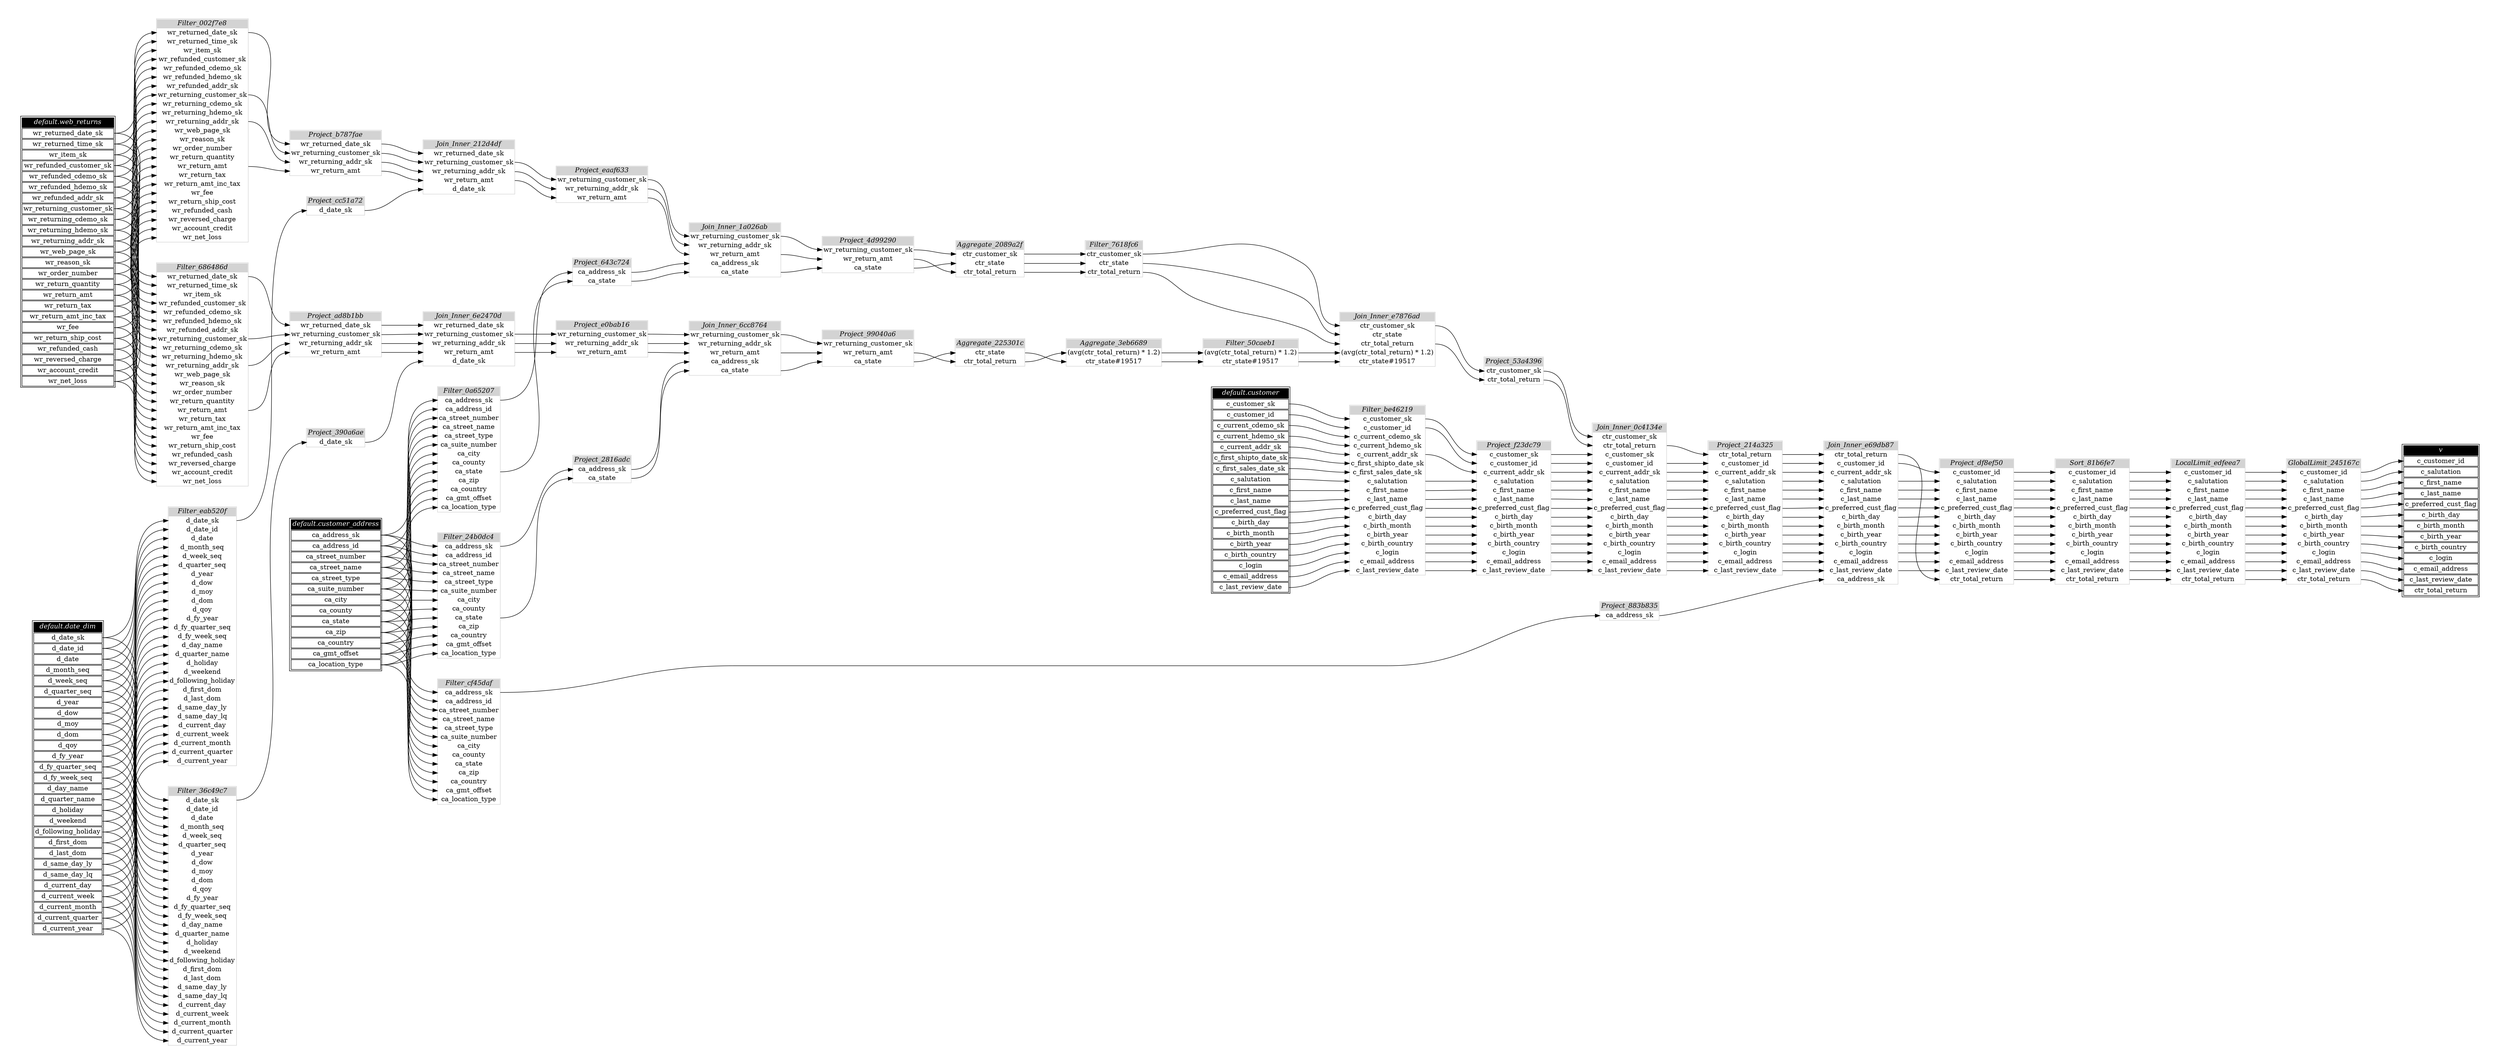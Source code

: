// Automatically generated by TPCDSFlowTestSuite


digraph {
  graph [pad="0.5" nodesep="0.5" ranksep="1" fontname="Helvetica" rankdir=LR];
  node [shape=plaintext]

  
"Aggregate_2089a2f" [label=<
<table color="lightgray" border="1" cellborder="0" cellspacing="0">
  <tr><td bgcolor="lightgray" port="nodeName"><i>Aggregate_2089a2f</i></td></tr>
  <tr><td port="0">ctr_customer_sk</td></tr>
<tr><td port="1">ctr_state</td></tr>
<tr><td port="2">ctr_total_return</td></tr>
</table>>];
     

"Aggregate_225301c" [label=<
<table color="lightgray" border="1" cellborder="0" cellspacing="0">
  <tr><td bgcolor="lightgray" port="nodeName"><i>Aggregate_225301c</i></td></tr>
  <tr><td port="0">ctr_state</td></tr>
<tr><td port="1">ctr_total_return</td></tr>
</table>>];
     

"Aggregate_3eb6689" [label=<
<table color="lightgray" border="1" cellborder="0" cellspacing="0">
  <tr><td bgcolor="lightgray" port="nodeName"><i>Aggregate_3eb6689</i></td></tr>
  <tr><td port="0">(avg(ctr_total_return) * 1.2)</td></tr>
<tr><td port="1">ctr_state#19517</td></tr>
</table>>];
     

"Filter_002f7e8" [label=<
<table color="lightgray" border="1" cellborder="0" cellspacing="0">
  <tr><td bgcolor="lightgray" port="nodeName"><i>Filter_002f7e8</i></td></tr>
  <tr><td port="0">wr_returned_date_sk</td></tr>
<tr><td port="1">wr_returned_time_sk</td></tr>
<tr><td port="2">wr_item_sk</td></tr>
<tr><td port="3">wr_refunded_customer_sk</td></tr>
<tr><td port="4">wr_refunded_cdemo_sk</td></tr>
<tr><td port="5">wr_refunded_hdemo_sk</td></tr>
<tr><td port="6">wr_refunded_addr_sk</td></tr>
<tr><td port="7">wr_returning_customer_sk</td></tr>
<tr><td port="8">wr_returning_cdemo_sk</td></tr>
<tr><td port="9">wr_returning_hdemo_sk</td></tr>
<tr><td port="10">wr_returning_addr_sk</td></tr>
<tr><td port="11">wr_web_page_sk</td></tr>
<tr><td port="12">wr_reason_sk</td></tr>
<tr><td port="13">wr_order_number</td></tr>
<tr><td port="14">wr_return_quantity</td></tr>
<tr><td port="15">wr_return_amt</td></tr>
<tr><td port="16">wr_return_tax</td></tr>
<tr><td port="17">wr_return_amt_inc_tax</td></tr>
<tr><td port="18">wr_fee</td></tr>
<tr><td port="19">wr_return_ship_cost</td></tr>
<tr><td port="20">wr_refunded_cash</td></tr>
<tr><td port="21">wr_reversed_charge</td></tr>
<tr><td port="22">wr_account_credit</td></tr>
<tr><td port="23">wr_net_loss</td></tr>
</table>>];
     

"Filter_0a65207" [label=<
<table color="lightgray" border="1" cellborder="0" cellspacing="0">
  <tr><td bgcolor="lightgray" port="nodeName"><i>Filter_0a65207</i></td></tr>
  <tr><td port="0">ca_address_sk</td></tr>
<tr><td port="1">ca_address_id</td></tr>
<tr><td port="2">ca_street_number</td></tr>
<tr><td port="3">ca_street_name</td></tr>
<tr><td port="4">ca_street_type</td></tr>
<tr><td port="5">ca_suite_number</td></tr>
<tr><td port="6">ca_city</td></tr>
<tr><td port="7">ca_county</td></tr>
<tr><td port="8">ca_state</td></tr>
<tr><td port="9">ca_zip</td></tr>
<tr><td port="10">ca_country</td></tr>
<tr><td port="11">ca_gmt_offset</td></tr>
<tr><td port="12">ca_location_type</td></tr>
</table>>];
     

"Filter_24b0dc4" [label=<
<table color="lightgray" border="1" cellborder="0" cellspacing="0">
  <tr><td bgcolor="lightgray" port="nodeName"><i>Filter_24b0dc4</i></td></tr>
  <tr><td port="0">ca_address_sk</td></tr>
<tr><td port="1">ca_address_id</td></tr>
<tr><td port="2">ca_street_number</td></tr>
<tr><td port="3">ca_street_name</td></tr>
<tr><td port="4">ca_street_type</td></tr>
<tr><td port="5">ca_suite_number</td></tr>
<tr><td port="6">ca_city</td></tr>
<tr><td port="7">ca_county</td></tr>
<tr><td port="8">ca_state</td></tr>
<tr><td port="9">ca_zip</td></tr>
<tr><td port="10">ca_country</td></tr>
<tr><td port="11">ca_gmt_offset</td></tr>
<tr><td port="12">ca_location_type</td></tr>
</table>>];
     

"Filter_36c49c7" [label=<
<table color="lightgray" border="1" cellborder="0" cellspacing="0">
  <tr><td bgcolor="lightgray" port="nodeName"><i>Filter_36c49c7</i></td></tr>
  <tr><td port="0">d_date_sk</td></tr>
<tr><td port="1">d_date_id</td></tr>
<tr><td port="2">d_date</td></tr>
<tr><td port="3">d_month_seq</td></tr>
<tr><td port="4">d_week_seq</td></tr>
<tr><td port="5">d_quarter_seq</td></tr>
<tr><td port="6">d_year</td></tr>
<tr><td port="7">d_dow</td></tr>
<tr><td port="8">d_moy</td></tr>
<tr><td port="9">d_dom</td></tr>
<tr><td port="10">d_qoy</td></tr>
<tr><td port="11">d_fy_year</td></tr>
<tr><td port="12">d_fy_quarter_seq</td></tr>
<tr><td port="13">d_fy_week_seq</td></tr>
<tr><td port="14">d_day_name</td></tr>
<tr><td port="15">d_quarter_name</td></tr>
<tr><td port="16">d_holiday</td></tr>
<tr><td port="17">d_weekend</td></tr>
<tr><td port="18">d_following_holiday</td></tr>
<tr><td port="19">d_first_dom</td></tr>
<tr><td port="20">d_last_dom</td></tr>
<tr><td port="21">d_same_day_ly</td></tr>
<tr><td port="22">d_same_day_lq</td></tr>
<tr><td port="23">d_current_day</td></tr>
<tr><td port="24">d_current_week</td></tr>
<tr><td port="25">d_current_month</td></tr>
<tr><td port="26">d_current_quarter</td></tr>
<tr><td port="27">d_current_year</td></tr>
</table>>];
     

"Filter_50caeb1" [label=<
<table color="lightgray" border="1" cellborder="0" cellspacing="0">
  <tr><td bgcolor="lightgray" port="nodeName"><i>Filter_50caeb1</i></td></tr>
  <tr><td port="0">(avg(ctr_total_return) * 1.2)</td></tr>
<tr><td port="1">ctr_state#19517</td></tr>
</table>>];
     

"Filter_686486d" [label=<
<table color="lightgray" border="1" cellborder="0" cellspacing="0">
  <tr><td bgcolor="lightgray" port="nodeName"><i>Filter_686486d</i></td></tr>
  <tr><td port="0">wr_returned_date_sk</td></tr>
<tr><td port="1">wr_returned_time_sk</td></tr>
<tr><td port="2">wr_item_sk</td></tr>
<tr><td port="3">wr_refunded_customer_sk</td></tr>
<tr><td port="4">wr_refunded_cdemo_sk</td></tr>
<tr><td port="5">wr_refunded_hdemo_sk</td></tr>
<tr><td port="6">wr_refunded_addr_sk</td></tr>
<tr><td port="7">wr_returning_customer_sk</td></tr>
<tr><td port="8">wr_returning_cdemo_sk</td></tr>
<tr><td port="9">wr_returning_hdemo_sk</td></tr>
<tr><td port="10">wr_returning_addr_sk</td></tr>
<tr><td port="11">wr_web_page_sk</td></tr>
<tr><td port="12">wr_reason_sk</td></tr>
<tr><td port="13">wr_order_number</td></tr>
<tr><td port="14">wr_return_quantity</td></tr>
<tr><td port="15">wr_return_amt</td></tr>
<tr><td port="16">wr_return_tax</td></tr>
<tr><td port="17">wr_return_amt_inc_tax</td></tr>
<tr><td port="18">wr_fee</td></tr>
<tr><td port="19">wr_return_ship_cost</td></tr>
<tr><td port="20">wr_refunded_cash</td></tr>
<tr><td port="21">wr_reversed_charge</td></tr>
<tr><td port="22">wr_account_credit</td></tr>
<tr><td port="23">wr_net_loss</td></tr>
</table>>];
     

"Filter_7618fc6" [label=<
<table color="lightgray" border="1" cellborder="0" cellspacing="0">
  <tr><td bgcolor="lightgray" port="nodeName"><i>Filter_7618fc6</i></td></tr>
  <tr><td port="0">ctr_customer_sk</td></tr>
<tr><td port="1">ctr_state</td></tr>
<tr><td port="2">ctr_total_return</td></tr>
</table>>];
     

"Filter_be46219" [label=<
<table color="lightgray" border="1" cellborder="0" cellspacing="0">
  <tr><td bgcolor="lightgray" port="nodeName"><i>Filter_be46219</i></td></tr>
  <tr><td port="0">c_customer_sk</td></tr>
<tr><td port="1">c_customer_id</td></tr>
<tr><td port="2">c_current_cdemo_sk</td></tr>
<tr><td port="3">c_current_hdemo_sk</td></tr>
<tr><td port="4">c_current_addr_sk</td></tr>
<tr><td port="5">c_first_shipto_date_sk</td></tr>
<tr><td port="6">c_first_sales_date_sk</td></tr>
<tr><td port="7">c_salutation</td></tr>
<tr><td port="8">c_first_name</td></tr>
<tr><td port="9">c_last_name</td></tr>
<tr><td port="10">c_preferred_cust_flag</td></tr>
<tr><td port="11">c_birth_day</td></tr>
<tr><td port="12">c_birth_month</td></tr>
<tr><td port="13">c_birth_year</td></tr>
<tr><td port="14">c_birth_country</td></tr>
<tr><td port="15">c_login</td></tr>
<tr><td port="16">c_email_address</td></tr>
<tr><td port="17">c_last_review_date</td></tr>
</table>>];
     

"Filter_cf45daf" [label=<
<table color="lightgray" border="1" cellborder="0" cellspacing="0">
  <tr><td bgcolor="lightgray" port="nodeName"><i>Filter_cf45daf</i></td></tr>
  <tr><td port="0">ca_address_sk</td></tr>
<tr><td port="1">ca_address_id</td></tr>
<tr><td port="2">ca_street_number</td></tr>
<tr><td port="3">ca_street_name</td></tr>
<tr><td port="4">ca_street_type</td></tr>
<tr><td port="5">ca_suite_number</td></tr>
<tr><td port="6">ca_city</td></tr>
<tr><td port="7">ca_county</td></tr>
<tr><td port="8">ca_state</td></tr>
<tr><td port="9">ca_zip</td></tr>
<tr><td port="10">ca_country</td></tr>
<tr><td port="11">ca_gmt_offset</td></tr>
<tr><td port="12">ca_location_type</td></tr>
</table>>];
     

"Filter_eab520f" [label=<
<table color="lightgray" border="1" cellborder="0" cellspacing="0">
  <tr><td bgcolor="lightgray" port="nodeName"><i>Filter_eab520f</i></td></tr>
  <tr><td port="0">d_date_sk</td></tr>
<tr><td port="1">d_date_id</td></tr>
<tr><td port="2">d_date</td></tr>
<tr><td port="3">d_month_seq</td></tr>
<tr><td port="4">d_week_seq</td></tr>
<tr><td port="5">d_quarter_seq</td></tr>
<tr><td port="6">d_year</td></tr>
<tr><td port="7">d_dow</td></tr>
<tr><td port="8">d_moy</td></tr>
<tr><td port="9">d_dom</td></tr>
<tr><td port="10">d_qoy</td></tr>
<tr><td port="11">d_fy_year</td></tr>
<tr><td port="12">d_fy_quarter_seq</td></tr>
<tr><td port="13">d_fy_week_seq</td></tr>
<tr><td port="14">d_day_name</td></tr>
<tr><td port="15">d_quarter_name</td></tr>
<tr><td port="16">d_holiday</td></tr>
<tr><td port="17">d_weekend</td></tr>
<tr><td port="18">d_following_holiday</td></tr>
<tr><td port="19">d_first_dom</td></tr>
<tr><td port="20">d_last_dom</td></tr>
<tr><td port="21">d_same_day_ly</td></tr>
<tr><td port="22">d_same_day_lq</td></tr>
<tr><td port="23">d_current_day</td></tr>
<tr><td port="24">d_current_week</td></tr>
<tr><td port="25">d_current_month</td></tr>
<tr><td port="26">d_current_quarter</td></tr>
<tr><td port="27">d_current_year</td></tr>
</table>>];
     

"GlobalLimit_245167c" [label=<
<table color="lightgray" border="1" cellborder="0" cellspacing="0">
  <tr><td bgcolor="lightgray" port="nodeName"><i>GlobalLimit_245167c</i></td></tr>
  <tr><td port="0">c_customer_id</td></tr>
<tr><td port="1">c_salutation</td></tr>
<tr><td port="2">c_first_name</td></tr>
<tr><td port="3">c_last_name</td></tr>
<tr><td port="4">c_preferred_cust_flag</td></tr>
<tr><td port="5">c_birth_day</td></tr>
<tr><td port="6">c_birth_month</td></tr>
<tr><td port="7">c_birth_year</td></tr>
<tr><td port="8">c_birth_country</td></tr>
<tr><td port="9">c_login</td></tr>
<tr><td port="10">c_email_address</td></tr>
<tr><td port="11">c_last_review_date</td></tr>
<tr><td port="12">ctr_total_return</td></tr>
</table>>];
     

"Join_Inner_0c4134e" [label=<
<table color="lightgray" border="1" cellborder="0" cellspacing="0">
  <tr><td bgcolor="lightgray" port="nodeName"><i>Join_Inner_0c4134e</i></td></tr>
  <tr><td port="0">ctr_customer_sk</td></tr>
<tr><td port="1">ctr_total_return</td></tr>
<tr><td port="2">c_customer_sk</td></tr>
<tr><td port="3">c_customer_id</td></tr>
<tr><td port="4">c_current_addr_sk</td></tr>
<tr><td port="5">c_salutation</td></tr>
<tr><td port="6">c_first_name</td></tr>
<tr><td port="7">c_last_name</td></tr>
<tr><td port="8">c_preferred_cust_flag</td></tr>
<tr><td port="9">c_birth_day</td></tr>
<tr><td port="10">c_birth_month</td></tr>
<tr><td port="11">c_birth_year</td></tr>
<tr><td port="12">c_birth_country</td></tr>
<tr><td port="13">c_login</td></tr>
<tr><td port="14">c_email_address</td></tr>
<tr><td port="15">c_last_review_date</td></tr>
</table>>];
     

"Join_Inner_1a026ab" [label=<
<table color="lightgray" border="1" cellborder="0" cellspacing="0">
  <tr><td bgcolor="lightgray" port="nodeName"><i>Join_Inner_1a026ab</i></td></tr>
  <tr><td port="0">wr_returning_customer_sk</td></tr>
<tr><td port="1">wr_returning_addr_sk</td></tr>
<tr><td port="2">wr_return_amt</td></tr>
<tr><td port="3">ca_address_sk</td></tr>
<tr><td port="4">ca_state</td></tr>
</table>>];
     

"Join_Inner_212d4df" [label=<
<table color="lightgray" border="1" cellborder="0" cellspacing="0">
  <tr><td bgcolor="lightgray" port="nodeName"><i>Join_Inner_212d4df</i></td></tr>
  <tr><td port="0">wr_returned_date_sk</td></tr>
<tr><td port="1">wr_returning_customer_sk</td></tr>
<tr><td port="2">wr_returning_addr_sk</td></tr>
<tr><td port="3">wr_return_amt</td></tr>
<tr><td port="4">d_date_sk</td></tr>
</table>>];
     

"Join_Inner_6cc8764" [label=<
<table color="lightgray" border="1" cellborder="0" cellspacing="0">
  <tr><td bgcolor="lightgray" port="nodeName"><i>Join_Inner_6cc8764</i></td></tr>
  <tr><td port="0">wr_returning_customer_sk</td></tr>
<tr><td port="1">wr_returning_addr_sk</td></tr>
<tr><td port="2">wr_return_amt</td></tr>
<tr><td port="3">ca_address_sk</td></tr>
<tr><td port="4">ca_state</td></tr>
</table>>];
     

"Join_Inner_6e2470d" [label=<
<table color="lightgray" border="1" cellborder="0" cellspacing="0">
  <tr><td bgcolor="lightgray" port="nodeName"><i>Join_Inner_6e2470d</i></td></tr>
  <tr><td port="0">wr_returned_date_sk</td></tr>
<tr><td port="1">wr_returning_customer_sk</td></tr>
<tr><td port="2">wr_returning_addr_sk</td></tr>
<tr><td port="3">wr_return_amt</td></tr>
<tr><td port="4">d_date_sk</td></tr>
</table>>];
     

"Join_Inner_e69db87" [label=<
<table color="lightgray" border="1" cellborder="0" cellspacing="0">
  <tr><td bgcolor="lightgray" port="nodeName"><i>Join_Inner_e69db87</i></td></tr>
  <tr><td port="0">ctr_total_return</td></tr>
<tr><td port="1">c_customer_id</td></tr>
<tr><td port="2">c_current_addr_sk</td></tr>
<tr><td port="3">c_salutation</td></tr>
<tr><td port="4">c_first_name</td></tr>
<tr><td port="5">c_last_name</td></tr>
<tr><td port="6">c_preferred_cust_flag</td></tr>
<tr><td port="7">c_birth_day</td></tr>
<tr><td port="8">c_birth_month</td></tr>
<tr><td port="9">c_birth_year</td></tr>
<tr><td port="10">c_birth_country</td></tr>
<tr><td port="11">c_login</td></tr>
<tr><td port="12">c_email_address</td></tr>
<tr><td port="13">c_last_review_date</td></tr>
<tr><td port="14">ca_address_sk</td></tr>
</table>>];
     

"Join_Inner_e7876ad" [label=<
<table color="lightgray" border="1" cellborder="0" cellspacing="0">
  <tr><td bgcolor="lightgray" port="nodeName"><i>Join_Inner_e7876ad</i></td></tr>
  <tr><td port="0">ctr_customer_sk</td></tr>
<tr><td port="1">ctr_state</td></tr>
<tr><td port="2">ctr_total_return</td></tr>
<tr><td port="3">(avg(ctr_total_return) * 1.2)</td></tr>
<tr><td port="4">ctr_state#19517</td></tr>
</table>>];
     

"LocalLimit_edfeea7" [label=<
<table color="lightgray" border="1" cellborder="0" cellspacing="0">
  <tr><td bgcolor="lightgray" port="nodeName"><i>LocalLimit_edfeea7</i></td></tr>
  <tr><td port="0">c_customer_id</td></tr>
<tr><td port="1">c_salutation</td></tr>
<tr><td port="2">c_first_name</td></tr>
<tr><td port="3">c_last_name</td></tr>
<tr><td port="4">c_preferred_cust_flag</td></tr>
<tr><td port="5">c_birth_day</td></tr>
<tr><td port="6">c_birth_month</td></tr>
<tr><td port="7">c_birth_year</td></tr>
<tr><td port="8">c_birth_country</td></tr>
<tr><td port="9">c_login</td></tr>
<tr><td port="10">c_email_address</td></tr>
<tr><td port="11">c_last_review_date</td></tr>
<tr><td port="12">ctr_total_return</td></tr>
</table>>];
     

"Project_214a325" [label=<
<table color="lightgray" border="1" cellborder="0" cellspacing="0">
  <tr><td bgcolor="lightgray" port="nodeName"><i>Project_214a325</i></td></tr>
  <tr><td port="0">ctr_total_return</td></tr>
<tr><td port="1">c_customer_id</td></tr>
<tr><td port="2">c_current_addr_sk</td></tr>
<tr><td port="3">c_salutation</td></tr>
<tr><td port="4">c_first_name</td></tr>
<tr><td port="5">c_last_name</td></tr>
<tr><td port="6">c_preferred_cust_flag</td></tr>
<tr><td port="7">c_birth_day</td></tr>
<tr><td port="8">c_birth_month</td></tr>
<tr><td port="9">c_birth_year</td></tr>
<tr><td port="10">c_birth_country</td></tr>
<tr><td port="11">c_login</td></tr>
<tr><td port="12">c_email_address</td></tr>
<tr><td port="13">c_last_review_date</td></tr>
</table>>];
     

"Project_2816adc" [label=<
<table color="lightgray" border="1" cellborder="0" cellspacing="0">
  <tr><td bgcolor="lightgray" port="nodeName"><i>Project_2816adc</i></td></tr>
  <tr><td port="0">ca_address_sk</td></tr>
<tr><td port="1">ca_state</td></tr>
</table>>];
     

"Project_390a6ae" [label=<
<table color="lightgray" border="1" cellborder="0" cellspacing="0">
  <tr><td bgcolor="lightgray" port="nodeName"><i>Project_390a6ae</i></td></tr>
  <tr><td port="0">d_date_sk</td></tr>
</table>>];
     

"Project_4d99290" [label=<
<table color="lightgray" border="1" cellborder="0" cellspacing="0">
  <tr><td bgcolor="lightgray" port="nodeName"><i>Project_4d99290</i></td></tr>
  <tr><td port="0">wr_returning_customer_sk</td></tr>
<tr><td port="1">wr_return_amt</td></tr>
<tr><td port="2">ca_state</td></tr>
</table>>];
     

"Project_53a4396" [label=<
<table color="lightgray" border="1" cellborder="0" cellspacing="0">
  <tr><td bgcolor="lightgray" port="nodeName"><i>Project_53a4396</i></td></tr>
  <tr><td port="0">ctr_customer_sk</td></tr>
<tr><td port="1">ctr_total_return</td></tr>
</table>>];
     

"Project_643c724" [label=<
<table color="lightgray" border="1" cellborder="0" cellspacing="0">
  <tr><td bgcolor="lightgray" port="nodeName"><i>Project_643c724</i></td></tr>
  <tr><td port="0">ca_address_sk</td></tr>
<tr><td port="1">ca_state</td></tr>
</table>>];
     

"Project_883b835" [label=<
<table color="lightgray" border="1" cellborder="0" cellspacing="0">
  <tr><td bgcolor="lightgray" port="nodeName"><i>Project_883b835</i></td></tr>
  <tr><td port="0">ca_address_sk</td></tr>
</table>>];
     

"Project_99040a6" [label=<
<table color="lightgray" border="1" cellborder="0" cellspacing="0">
  <tr><td bgcolor="lightgray" port="nodeName"><i>Project_99040a6</i></td></tr>
  <tr><td port="0">wr_returning_customer_sk</td></tr>
<tr><td port="1">wr_return_amt</td></tr>
<tr><td port="2">ca_state</td></tr>
</table>>];
     

"Project_ad8b1bb" [label=<
<table color="lightgray" border="1" cellborder="0" cellspacing="0">
  <tr><td bgcolor="lightgray" port="nodeName"><i>Project_ad8b1bb</i></td></tr>
  <tr><td port="0">wr_returned_date_sk</td></tr>
<tr><td port="1">wr_returning_customer_sk</td></tr>
<tr><td port="2">wr_returning_addr_sk</td></tr>
<tr><td port="3">wr_return_amt</td></tr>
</table>>];
     

"Project_b787fae" [label=<
<table color="lightgray" border="1" cellborder="0" cellspacing="0">
  <tr><td bgcolor="lightgray" port="nodeName"><i>Project_b787fae</i></td></tr>
  <tr><td port="0">wr_returned_date_sk</td></tr>
<tr><td port="1">wr_returning_customer_sk</td></tr>
<tr><td port="2">wr_returning_addr_sk</td></tr>
<tr><td port="3">wr_return_amt</td></tr>
</table>>];
     

"Project_cc51a72" [label=<
<table color="lightgray" border="1" cellborder="0" cellspacing="0">
  <tr><td bgcolor="lightgray" port="nodeName"><i>Project_cc51a72</i></td></tr>
  <tr><td port="0">d_date_sk</td></tr>
</table>>];
     

"Project_df8ef50" [label=<
<table color="lightgray" border="1" cellborder="0" cellspacing="0">
  <tr><td bgcolor="lightgray" port="nodeName"><i>Project_df8ef50</i></td></tr>
  <tr><td port="0">c_customer_id</td></tr>
<tr><td port="1">c_salutation</td></tr>
<tr><td port="2">c_first_name</td></tr>
<tr><td port="3">c_last_name</td></tr>
<tr><td port="4">c_preferred_cust_flag</td></tr>
<tr><td port="5">c_birth_day</td></tr>
<tr><td port="6">c_birth_month</td></tr>
<tr><td port="7">c_birth_year</td></tr>
<tr><td port="8">c_birth_country</td></tr>
<tr><td port="9">c_login</td></tr>
<tr><td port="10">c_email_address</td></tr>
<tr><td port="11">c_last_review_date</td></tr>
<tr><td port="12">ctr_total_return</td></tr>
</table>>];
     

"Project_e0bab16" [label=<
<table color="lightgray" border="1" cellborder="0" cellspacing="0">
  <tr><td bgcolor="lightgray" port="nodeName"><i>Project_e0bab16</i></td></tr>
  <tr><td port="0">wr_returning_customer_sk</td></tr>
<tr><td port="1">wr_returning_addr_sk</td></tr>
<tr><td port="2">wr_return_amt</td></tr>
</table>>];
     

"Project_eaaf633" [label=<
<table color="lightgray" border="1" cellborder="0" cellspacing="0">
  <tr><td bgcolor="lightgray" port="nodeName"><i>Project_eaaf633</i></td></tr>
  <tr><td port="0">wr_returning_customer_sk</td></tr>
<tr><td port="1">wr_returning_addr_sk</td></tr>
<tr><td port="2">wr_return_amt</td></tr>
</table>>];
     

"Project_f23dc79" [label=<
<table color="lightgray" border="1" cellborder="0" cellspacing="0">
  <tr><td bgcolor="lightgray" port="nodeName"><i>Project_f23dc79</i></td></tr>
  <tr><td port="0">c_customer_sk</td></tr>
<tr><td port="1">c_customer_id</td></tr>
<tr><td port="2">c_current_addr_sk</td></tr>
<tr><td port="3">c_salutation</td></tr>
<tr><td port="4">c_first_name</td></tr>
<tr><td port="5">c_last_name</td></tr>
<tr><td port="6">c_preferred_cust_flag</td></tr>
<tr><td port="7">c_birth_day</td></tr>
<tr><td port="8">c_birth_month</td></tr>
<tr><td port="9">c_birth_year</td></tr>
<tr><td port="10">c_birth_country</td></tr>
<tr><td port="11">c_login</td></tr>
<tr><td port="12">c_email_address</td></tr>
<tr><td port="13">c_last_review_date</td></tr>
</table>>];
     

"Sort_81b6fe7" [label=<
<table color="lightgray" border="1" cellborder="0" cellspacing="0">
  <tr><td bgcolor="lightgray" port="nodeName"><i>Sort_81b6fe7</i></td></tr>
  <tr><td port="0">c_customer_id</td></tr>
<tr><td port="1">c_salutation</td></tr>
<tr><td port="2">c_first_name</td></tr>
<tr><td port="3">c_last_name</td></tr>
<tr><td port="4">c_preferred_cust_flag</td></tr>
<tr><td port="5">c_birth_day</td></tr>
<tr><td port="6">c_birth_month</td></tr>
<tr><td port="7">c_birth_year</td></tr>
<tr><td port="8">c_birth_country</td></tr>
<tr><td port="9">c_login</td></tr>
<tr><td port="10">c_email_address</td></tr>
<tr><td port="11">c_last_review_date</td></tr>
<tr><td port="12">ctr_total_return</td></tr>
</table>>];
     

"default.customer" [color="black" label=<
<table>
  <tr><td bgcolor="black" port="nodeName"><i><font color="white">default.customer</font></i></td></tr>
  <tr><td port="0">c_customer_sk</td></tr>
<tr><td port="1">c_customer_id</td></tr>
<tr><td port="2">c_current_cdemo_sk</td></tr>
<tr><td port="3">c_current_hdemo_sk</td></tr>
<tr><td port="4">c_current_addr_sk</td></tr>
<tr><td port="5">c_first_shipto_date_sk</td></tr>
<tr><td port="6">c_first_sales_date_sk</td></tr>
<tr><td port="7">c_salutation</td></tr>
<tr><td port="8">c_first_name</td></tr>
<tr><td port="9">c_last_name</td></tr>
<tr><td port="10">c_preferred_cust_flag</td></tr>
<tr><td port="11">c_birth_day</td></tr>
<tr><td port="12">c_birth_month</td></tr>
<tr><td port="13">c_birth_year</td></tr>
<tr><td port="14">c_birth_country</td></tr>
<tr><td port="15">c_login</td></tr>
<tr><td port="16">c_email_address</td></tr>
<tr><td port="17">c_last_review_date</td></tr>
</table>>];
     

"default.customer_address" [color="black" label=<
<table>
  <tr><td bgcolor="black" port="nodeName"><i><font color="white">default.customer_address</font></i></td></tr>
  <tr><td port="0">ca_address_sk</td></tr>
<tr><td port="1">ca_address_id</td></tr>
<tr><td port="2">ca_street_number</td></tr>
<tr><td port="3">ca_street_name</td></tr>
<tr><td port="4">ca_street_type</td></tr>
<tr><td port="5">ca_suite_number</td></tr>
<tr><td port="6">ca_city</td></tr>
<tr><td port="7">ca_county</td></tr>
<tr><td port="8">ca_state</td></tr>
<tr><td port="9">ca_zip</td></tr>
<tr><td port="10">ca_country</td></tr>
<tr><td port="11">ca_gmt_offset</td></tr>
<tr><td port="12">ca_location_type</td></tr>
</table>>];
     

"default.date_dim" [color="black" label=<
<table>
  <tr><td bgcolor="black" port="nodeName"><i><font color="white">default.date_dim</font></i></td></tr>
  <tr><td port="0">d_date_sk</td></tr>
<tr><td port="1">d_date_id</td></tr>
<tr><td port="2">d_date</td></tr>
<tr><td port="3">d_month_seq</td></tr>
<tr><td port="4">d_week_seq</td></tr>
<tr><td port="5">d_quarter_seq</td></tr>
<tr><td port="6">d_year</td></tr>
<tr><td port="7">d_dow</td></tr>
<tr><td port="8">d_moy</td></tr>
<tr><td port="9">d_dom</td></tr>
<tr><td port="10">d_qoy</td></tr>
<tr><td port="11">d_fy_year</td></tr>
<tr><td port="12">d_fy_quarter_seq</td></tr>
<tr><td port="13">d_fy_week_seq</td></tr>
<tr><td port="14">d_day_name</td></tr>
<tr><td port="15">d_quarter_name</td></tr>
<tr><td port="16">d_holiday</td></tr>
<tr><td port="17">d_weekend</td></tr>
<tr><td port="18">d_following_holiday</td></tr>
<tr><td port="19">d_first_dom</td></tr>
<tr><td port="20">d_last_dom</td></tr>
<tr><td port="21">d_same_day_ly</td></tr>
<tr><td port="22">d_same_day_lq</td></tr>
<tr><td port="23">d_current_day</td></tr>
<tr><td port="24">d_current_week</td></tr>
<tr><td port="25">d_current_month</td></tr>
<tr><td port="26">d_current_quarter</td></tr>
<tr><td port="27">d_current_year</td></tr>
</table>>];
     

"default.web_returns" [color="black" label=<
<table>
  <tr><td bgcolor="black" port="nodeName"><i><font color="white">default.web_returns</font></i></td></tr>
  <tr><td port="0">wr_returned_date_sk</td></tr>
<tr><td port="1">wr_returned_time_sk</td></tr>
<tr><td port="2">wr_item_sk</td></tr>
<tr><td port="3">wr_refunded_customer_sk</td></tr>
<tr><td port="4">wr_refunded_cdemo_sk</td></tr>
<tr><td port="5">wr_refunded_hdemo_sk</td></tr>
<tr><td port="6">wr_refunded_addr_sk</td></tr>
<tr><td port="7">wr_returning_customer_sk</td></tr>
<tr><td port="8">wr_returning_cdemo_sk</td></tr>
<tr><td port="9">wr_returning_hdemo_sk</td></tr>
<tr><td port="10">wr_returning_addr_sk</td></tr>
<tr><td port="11">wr_web_page_sk</td></tr>
<tr><td port="12">wr_reason_sk</td></tr>
<tr><td port="13">wr_order_number</td></tr>
<tr><td port="14">wr_return_quantity</td></tr>
<tr><td port="15">wr_return_amt</td></tr>
<tr><td port="16">wr_return_tax</td></tr>
<tr><td port="17">wr_return_amt_inc_tax</td></tr>
<tr><td port="18">wr_fee</td></tr>
<tr><td port="19">wr_return_ship_cost</td></tr>
<tr><td port="20">wr_refunded_cash</td></tr>
<tr><td port="21">wr_reversed_charge</td></tr>
<tr><td port="22">wr_account_credit</td></tr>
<tr><td port="23">wr_net_loss</td></tr>
</table>>];
     

"v" [color="black" label=<
<table>
  <tr><td bgcolor="black" port="nodeName"><i><font color="white">v</font></i></td></tr>
  <tr><td port="0">c_customer_id</td></tr>
<tr><td port="1">c_salutation</td></tr>
<tr><td port="2">c_first_name</td></tr>
<tr><td port="3">c_last_name</td></tr>
<tr><td port="4">c_preferred_cust_flag</td></tr>
<tr><td port="5">c_birth_day</td></tr>
<tr><td port="6">c_birth_month</td></tr>
<tr><td port="7">c_birth_year</td></tr>
<tr><td port="8">c_birth_country</td></tr>
<tr><td port="9">c_login</td></tr>
<tr><td port="10">c_email_address</td></tr>
<tr><td port="11">c_last_review_date</td></tr>
<tr><td port="12">ctr_total_return</td></tr>
</table>>];
     
  "Aggregate_2089a2f":0 -> "Filter_7618fc6":0;
"Aggregate_2089a2f":1 -> "Filter_7618fc6":1;
"Aggregate_2089a2f":2 -> "Filter_7618fc6":2;
"Aggregate_225301c":0 -> "Aggregate_3eb6689":1;
"Aggregate_225301c":1 -> "Aggregate_3eb6689":0;
"Aggregate_3eb6689":0 -> "Filter_50caeb1":0;
"Aggregate_3eb6689":1 -> "Filter_50caeb1":1;
"Filter_002f7e8":0 -> "Project_b787fae":0;
"Filter_002f7e8":10 -> "Project_b787fae":2;
"Filter_002f7e8":15 -> "Project_b787fae":3;
"Filter_002f7e8":7 -> "Project_b787fae":1;
"Filter_0a65207":0 -> "Project_643c724":0;
"Filter_0a65207":8 -> "Project_643c724":1;
"Filter_24b0dc4":0 -> "Project_2816adc":0;
"Filter_24b0dc4":8 -> "Project_2816adc":1;
"Filter_36c49c7":0 -> "Project_390a6ae":0;
"Filter_50caeb1":0 -> "Join_Inner_e7876ad":3;
"Filter_50caeb1":1 -> "Join_Inner_e7876ad":4;
"Filter_686486d":0 -> "Project_ad8b1bb":0;
"Filter_686486d":10 -> "Project_ad8b1bb":2;
"Filter_686486d":15 -> "Project_ad8b1bb":3;
"Filter_686486d":7 -> "Project_ad8b1bb":1;
"Filter_7618fc6":0 -> "Join_Inner_e7876ad":0;
"Filter_7618fc6":1 -> "Join_Inner_e7876ad":1;
"Filter_7618fc6":2 -> "Join_Inner_e7876ad":2;
"Filter_be46219":0 -> "Project_f23dc79":0;
"Filter_be46219":1 -> "Project_f23dc79":1;
"Filter_be46219":10 -> "Project_f23dc79":6;
"Filter_be46219":11 -> "Project_f23dc79":7;
"Filter_be46219":12 -> "Project_f23dc79":8;
"Filter_be46219":13 -> "Project_f23dc79":9;
"Filter_be46219":14 -> "Project_f23dc79":10;
"Filter_be46219":15 -> "Project_f23dc79":11;
"Filter_be46219":16 -> "Project_f23dc79":12;
"Filter_be46219":17 -> "Project_f23dc79":13;
"Filter_be46219":4 -> "Project_f23dc79":2;
"Filter_be46219":7 -> "Project_f23dc79":3;
"Filter_be46219":8 -> "Project_f23dc79":4;
"Filter_be46219":9 -> "Project_f23dc79":5;
"Filter_cf45daf":0 -> "Project_883b835":0;
"Filter_eab520f":0 -> "Project_cc51a72":0;
"GlobalLimit_245167c":0 -> "v":0;
"GlobalLimit_245167c":1 -> "v":1;
"GlobalLimit_245167c":10 -> "v":10;
"GlobalLimit_245167c":11 -> "v":11;
"GlobalLimit_245167c":12 -> "v":12;
"GlobalLimit_245167c":2 -> "v":2;
"GlobalLimit_245167c":3 -> "v":3;
"GlobalLimit_245167c":4 -> "v":4;
"GlobalLimit_245167c":5 -> "v":5;
"GlobalLimit_245167c":6 -> "v":6;
"GlobalLimit_245167c":7 -> "v":7;
"GlobalLimit_245167c":8 -> "v":8;
"GlobalLimit_245167c":9 -> "v":9;
"Join_Inner_0c4134e":1 -> "Project_214a325":0;
"Join_Inner_0c4134e":10 -> "Project_214a325":8;
"Join_Inner_0c4134e":11 -> "Project_214a325":9;
"Join_Inner_0c4134e":12 -> "Project_214a325":10;
"Join_Inner_0c4134e":13 -> "Project_214a325":11;
"Join_Inner_0c4134e":14 -> "Project_214a325":12;
"Join_Inner_0c4134e":15 -> "Project_214a325":13;
"Join_Inner_0c4134e":3 -> "Project_214a325":1;
"Join_Inner_0c4134e":4 -> "Project_214a325":2;
"Join_Inner_0c4134e":5 -> "Project_214a325":3;
"Join_Inner_0c4134e":6 -> "Project_214a325":4;
"Join_Inner_0c4134e":7 -> "Project_214a325":5;
"Join_Inner_0c4134e":8 -> "Project_214a325":6;
"Join_Inner_0c4134e":9 -> "Project_214a325":7;
"Join_Inner_1a026ab":0 -> "Project_4d99290":0;
"Join_Inner_1a026ab":2 -> "Project_4d99290":1;
"Join_Inner_1a026ab":4 -> "Project_4d99290":2;
"Join_Inner_212d4df":1 -> "Project_eaaf633":0;
"Join_Inner_212d4df":2 -> "Project_eaaf633":1;
"Join_Inner_212d4df":3 -> "Project_eaaf633":2;
"Join_Inner_6cc8764":0 -> "Project_99040a6":0;
"Join_Inner_6cc8764":2 -> "Project_99040a6":1;
"Join_Inner_6cc8764":4 -> "Project_99040a6":2;
"Join_Inner_6e2470d":1 -> "Project_e0bab16":0;
"Join_Inner_6e2470d":2 -> "Project_e0bab16":1;
"Join_Inner_6e2470d":3 -> "Project_e0bab16":2;
"Join_Inner_e69db87":0 -> "Project_df8ef50":12;
"Join_Inner_e69db87":1 -> "Project_df8ef50":0;
"Join_Inner_e69db87":10 -> "Project_df8ef50":8;
"Join_Inner_e69db87":11 -> "Project_df8ef50":9;
"Join_Inner_e69db87":12 -> "Project_df8ef50":10;
"Join_Inner_e69db87":13 -> "Project_df8ef50":11;
"Join_Inner_e69db87":3 -> "Project_df8ef50":1;
"Join_Inner_e69db87":4 -> "Project_df8ef50":2;
"Join_Inner_e69db87":5 -> "Project_df8ef50":3;
"Join_Inner_e69db87":6 -> "Project_df8ef50":4;
"Join_Inner_e69db87":7 -> "Project_df8ef50":5;
"Join_Inner_e69db87":8 -> "Project_df8ef50":6;
"Join_Inner_e69db87":9 -> "Project_df8ef50":7;
"Join_Inner_e7876ad":0 -> "Project_53a4396":0;
"Join_Inner_e7876ad":2 -> "Project_53a4396":1;
"LocalLimit_edfeea7":0 -> "GlobalLimit_245167c":0;
"LocalLimit_edfeea7":1 -> "GlobalLimit_245167c":1;
"LocalLimit_edfeea7":10 -> "GlobalLimit_245167c":10;
"LocalLimit_edfeea7":11 -> "GlobalLimit_245167c":11;
"LocalLimit_edfeea7":12 -> "GlobalLimit_245167c":12;
"LocalLimit_edfeea7":2 -> "GlobalLimit_245167c":2;
"LocalLimit_edfeea7":3 -> "GlobalLimit_245167c":3;
"LocalLimit_edfeea7":4 -> "GlobalLimit_245167c":4;
"LocalLimit_edfeea7":5 -> "GlobalLimit_245167c":5;
"LocalLimit_edfeea7":6 -> "GlobalLimit_245167c":6;
"LocalLimit_edfeea7":7 -> "GlobalLimit_245167c":7;
"LocalLimit_edfeea7":8 -> "GlobalLimit_245167c":8;
"LocalLimit_edfeea7":9 -> "GlobalLimit_245167c":9;
"Project_214a325":0 -> "Join_Inner_e69db87":0;
"Project_214a325":1 -> "Join_Inner_e69db87":1;
"Project_214a325":10 -> "Join_Inner_e69db87":10;
"Project_214a325":11 -> "Join_Inner_e69db87":11;
"Project_214a325":12 -> "Join_Inner_e69db87":12;
"Project_214a325":13 -> "Join_Inner_e69db87":13;
"Project_214a325":2 -> "Join_Inner_e69db87":2;
"Project_214a325":3 -> "Join_Inner_e69db87":3;
"Project_214a325":4 -> "Join_Inner_e69db87":4;
"Project_214a325":5 -> "Join_Inner_e69db87":5;
"Project_214a325":6 -> "Join_Inner_e69db87":6;
"Project_214a325":7 -> "Join_Inner_e69db87":7;
"Project_214a325":8 -> "Join_Inner_e69db87":8;
"Project_214a325":9 -> "Join_Inner_e69db87":9;
"Project_2816adc":0 -> "Join_Inner_6cc8764":3;
"Project_2816adc":1 -> "Join_Inner_6cc8764":4;
"Project_390a6ae":0 -> "Join_Inner_6e2470d":4;
"Project_4d99290":0 -> "Aggregate_2089a2f":0;
"Project_4d99290":1 -> "Aggregate_2089a2f":2;
"Project_4d99290":2 -> "Aggregate_2089a2f":1;
"Project_53a4396":0 -> "Join_Inner_0c4134e":0;
"Project_53a4396":1 -> "Join_Inner_0c4134e":1;
"Project_643c724":0 -> "Join_Inner_1a026ab":3;
"Project_643c724":1 -> "Join_Inner_1a026ab":4;
"Project_883b835":0 -> "Join_Inner_e69db87":14;
"Project_99040a6":1 -> "Aggregate_225301c":1;
"Project_99040a6":2 -> "Aggregate_225301c":0;
"Project_ad8b1bb":0 -> "Join_Inner_6e2470d":0;
"Project_ad8b1bb":1 -> "Join_Inner_6e2470d":1;
"Project_ad8b1bb":2 -> "Join_Inner_6e2470d":2;
"Project_ad8b1bb":3 -> "Join_Inner_6e2470d":3;
"Project_b787fae":0 -> "Join_Inner_212d4df":0;
"Project_b787fae":1 -> "Join_Inner_212d4df":1;
"Project_b787fae":2 -> "Join_Inner_212d4df":2;
"Project_b787fae":3 -> "Join_Inner_212d4df":3;
"Project_cc51a72":0 -> "Join_Inner_212d4df":4;
"Project_df8ef50":0 -> "Sort_81b6fe7":0;
"Project_df8ef50":1 -> "Sort_81b6fe7":1;
"Project_df8ef50":10 -> "Sort_81b6fe7":10;
"Project_df8ef50":11 -> "Sort_81b6fe7":11;
"Project_df8ef50":12 -> "Sort_81b6fe7":12;
"Project_df8ef50":2 -> "Sort_81b6fe7":2;
"Project_df8ef50":3 -> "Sort_81b6fe7":3;
"Project_df8ef50":4 -> "Sort_81b6fe7":4;
"Project_df8ef50":5 -> "Sort_81b6fe7":5;
"Project_df8ef50":6 -> "Sort_81b6fe7":6;
"Project_df8ef50":7 -> "Sort_81b6fe7":7;
"Project_df8ef50":8 -> "Sort_81b6fe7":8;
"Project_df8ef50":9 -> "Sort_81b6fe7":9;
"Project_e0bab16":0 -> "Join_Inner_6cc8764":0;
"Project_e0bab16":1 -> "Join_Inner_6cc8764":1;
"Project_e0bab16":2 -> "Join_Inner_6cc8764":2;
"Project_eaaf633":0 -> "Join_Inner_1a026ab":0;
"Project_eaaf633":1 -> "Join_Inner_1a026ab":1;
"Project_eaaf633":2 -> "Join_Inner_1a026ab":2;
"Project_f23dc79":0 -> "Join_Inner_0c4134e":2;
"Project_f23dc79":1 -> "Join_Inner_0c4134e":3;
"Project_f23dc79":10 -> "Join_Inner_0c4134e":12;
"Project_f23dc79":11 -> "Join_Inner_0c4134e":13;
"Project_f23dc79":12 -> "Join_Inner_0c4134e":14;
"Project_f23dc79":13 -> "Join_Inner_0c4134e":15;
"Project_f23dc79":2 -> "Join_Inner_0c4134e":4;
"Project_f23dc79":3 -> "Join_Inner_0c4134e":5;
"Project_f23dc79":4 -> "Join_Inner_0c4134e":6;
"Project_f23dc79":5 -> "Join_Inner_0c4134e":7;
"Project_f23dc79":6 -> "Join_Inner_0c4134e":8;
"Project_f23dc79":7 -> "Join_Inner_0c4134e":9;
"Project_f23dc79":8 -> "Join_Inner_0c4134e":10;
"Project_f23dc79":9 -> "Join_Inner_0c4134e":11;
"Sort_81b6fe7":0 -> "LocalLimit_edfeea7":0;
"Sort_81b6fe7":1 -> "LocalLimit_edfeea7":1;
"Sort_81b6fe7":10 -> "LocalLimit_edfeea7":10;
"Sort_81b6fe7":11 -> "LocalLimit_edfeea7":11;
"Sort_81b6fe7":12 -> "LocalLimit_edfeea7":12;
"Sort_81b6fe7":2 -> "LocalLimit_edfeea7":2;
"Sort_81b6fe7":3 -> "LocalLimit_edfeea7":3;
"Sort_81b6fe7":4 -> "LocalLimit_edfeea7":4;
"Sort_81b6fe7":5 -> "LocalLimit_edfeea7":5;
"Sort_81b6fe7":6 -> "LocalLimit_edfeea7":6;
"Sort_81b6fe7":7 -> "LocalLimit_edfeea7":7;
"Sort_81b6fe7":8 -> "LocalLimit_edfeea7":8;
"Sort_81b6fe7":9 -> "LocalLimit_edfeea7":9;
"default.customer":0 -> "Filter_be46219":0;
"default.customer":1 -> "Filter_be46219":1;
"default.customer":10 -> "Filter_be46219":10;
"default.customer":11 -> "Filter_be46219":11;
"default.customer":12 -> "Filter_be46219":12;
"default.customer":13 -> "Filter_be46219":13;
"default.customer":14 -> "Filter_be46219":14;
"default.customer":15 -> "Filter_be46219":15;
"default.customer":16 -> "Filter_be46219":16;
"default.customer":17 -> "Filter_be46219":17;
"default.customer":2 -> "Filter_be46219":2;
"default.customer":3 -> "Filter_be46219":3;
"default.customer":4 -> "Filter_be46219":4;
"default.customer":5 -> "Filter_be46219":5;
"default.customer":6 -> "Filter_be46219":6;
"default.customer":7 -> "Filter_be46219":7;
"default.customer":8 -> "Filter_be46219":8;
"default.customer":9 -> "Filter_be46219":9;
"default.customer_address":0 -> "Filter_0a65207":0;
"default.customer_address":0 -> "Filter_24b0dc4":0;
"default.customer_address":0 -> "Filter_cf45daf":0;
"default.customer_address":1 -> "Filter_0a65207":1;
"default.customer_address":1 -> "Filter_24b0dc4":1;
"default.customer_address":1 -> "Filter_cf45daf":1;
"default.customer_address":10 -> "Filter_0a65207":10;
"default.customer_address":10 -> "Filter_24b0dc4":10;
"default.customer_address":10 -> "Filter_cf45daf":10;
"default.customer_address":11 -> "Filter_0a65207":11;
"default.customer_address":11 -> "Filter_24b0dc4":11;
"default.customer_address":11 -> "Filter_cf45daf":11;
"default.customer_address":12 -> "Filter_0a65207":12;
"default.customer_address":12 -> "Filter_24b0dc4":12;
"default.customer_address":12 -> "Filter_cf45daf":12;
"default.customer_address":2 -> "Filter_0a65207":2;
"default.customer_address":2 -> "Filter_24b0dc4":2;
"default.customer_address":2 -> "Filter_cf45daf":2;
"default.customer_address":3 -> "Filter_0a65207":3;
"default.customer_address":3 -> "Filter_24b0dc4":3;
"default.customer_address":3 -> "Filter_cf45daf":3;
"default.customer_address":4 -> "Filter_0a65207":4;
"default.customer_address":4 -> "Filter_24b0dc4":4;
"default.customer_address":4 -> "Filter_cf45daf":4;
"default.customer_address":5 -> "Filter_0a65207":5;
"default.customer_address":5 -> "Filter_24b0dc4":5;
"default.customer_address":5 -> "Filter_cf45daf":5;
"default.customer_address":6 -> "Filter_0a65207":6;
"default.customer_address":6 -> "Filter_24b0dc4":6;
"default.customer_address":6 -> "Filter_cf45daf":6;
"default.customer_address":7 -> "Filter_0a65207":7;
"default.customer_address":7 -> "Filter_24b0dc4":7;
"default.customer_address":7 -> "Filter_cf45daf":7;
"default.customer_address":8 -> "Filter_0a65207":8;
"default.customer_address":8 -> "Filter_24b0dc4":8;
"default.customer_address":8 -> "Filter_cf45daf":8;
"default.customer_address":9 -> "Filter_0a65207":9;
"default.customer_address":9 -> "Filter_24b0dc4":9;
"default.customer_address":9 -> "Filter_cf45daf":9;
"default.date_dim":0 -> "Filter_36c49c7":0;
"default.date_dim":0 -> "Filter_eab520f":0;
"default.date_dim":1 -> "Filter_36c49c7":1;
"default.date_dim":1 -> "Filter_eab520f":1;
"default.date_dim":10 -> "Filter_36c49c7":10;
"default.date_dim":10 -> "Filter_eab520f":10;
"default.date_dim":11 -> "Filter_36c49c7":11;
"default.date_dim":11 -> "Filter_eab520f":11;
"default.date_dim":12 -> "Filter_36c49c7":12;
"default.date_dim":12 -> "Filter_eab520f":12;
"default.date_dim":13 -> "Filter_36c49c7":13;
"default.date_dim":13 -> "Filter_eab520f":13;
"default.date_dim":14 -> "Filter_36c49c7":14;
"default.date_dim":14 -> "Filter_eab520f":14;
"default.date_dim":15 -> "Filter_36c49c7":15;
"default.date_dim":15 -> "Filter_eab520f":15;
"default.date_dim":16 -> "Filter_36c49c7":16;
"default.date_dim":16 -> "Filter_eab520f":16;
"default.date_dim":17 -> "Filter_36c49c7":17;
"default.date_dim":17 -> "Filter_eab520f":17;
"default.date_dim":18 -> "Filter_36c49c7":18;
"default.date_dim":18 -> "Filter_eab520f":18;
"default.date_dim":19 -> "Filter_36c49c7":19;
"default.date_dim":19 -> "Filter_eab520f":19;
"default.date_dim":2 -> "Filter_36c49c7":2;
"default.date_dim":2 -> "Filter_eab520f":2;
"default.date_dim":20 -> "Filter_36c49c7":20;
"default.date_dim":20 -> "Filter_eab520f":20;
"default.date_dim":21 -> "Filter_36c49c7":21;
"default.date_dim":21 -> "Filter_eab520f":21;
"default.date_dim":22 -> "Filter_36c49c7":22;
"default.date_dim":22 -> "Filter_eab520f":22;
"default.date_dim":23 -> "Filter_36c49c7":23;
"default.date_dim":23 -> "Filter_eab520f":23;
"default.date_dim":24 -> "Filter_36c49c7":24;
"default.date_dim":24 -> "Filter_eab520f":24;
"default.date_dim":25 -> "Filter_36c49c7":25;
"default.date_dim":25 -> "Filter_eab520f":25;
"default.date_dim":26 -> "Filter_36c49c7":26;
"default.date_dim":26 -> "Filter_eab520f":26;
"default.date_dim":27 -> "Filter_36c49c7":27;
"default.date_dim":27 -> "Filter_eab520f":27;
"default.date_dim":3 -> "Filter_36c49c7":3;
"default.date_dim":3 -> "Filter_eab520f":3;
"default.date_dim":4 -> "Filter_36c49c7":4;
"default.date_dim":4 -> "Filter_eab520f":4;
"default.date_dim":5 -> "Filter_36c49c7":5;
"default.date_dim":5 -> "Filter_eab520f":5;
"default.date_dim":6 -> "Filter_36c49c7":6;
"default.date_dim":6 -> "Filter_eab520f":6;
"default.date_dim":7 -> "Filter_36c49c7":7;
"default.date_dim":7 -> "Filter_eab520f":7;
"default.date_dim":8 -> "Filter_36c49c7":8;
"default.date_dim":8 -> "Filter_eab520f":8;
"default.date_dim":9 -> "Filter_36c49c7":9;
"default.date_dim":9 -> "Filter_eab520f":9;
"default.web_returns":0 -> "Filter_002f7e8":0;
"default.web_returns":0 -> "Filter_686486d":0;
"default.web_returns":1 -> "Filter_002f7e8":1;
"default.web_returns":1 -> "Filter_686486d":1;
"default.web_returns":10 -> "Filter_002f7e8":10;
"default.web_returns":10 -> "Filter_686486d":10;
"default.web_returns":11 -> "Filter_002f7e8":11;
"default.web_returns":11 -> "Filter_686486d":11;
"default.web_returns":12 -> "Filter_002f7e8":12;
"default.web_returns":12 -> "Filter_686486d":12;
"default.web_returns":13 -> "Filter_002f7e8":13;
"default.web_returns":13 -> "Filter_686486d":13;
"default.web_returns":14 -> "Filter_002f7e8":14;
"default.web_returns":14 -> "Filter_686486d":14;
"default.web_returns":15 -> "Filter_002f7e8":15;
"default.web_returns":15 -> "Filter_686486d":15;
"default.web_returns":16 -> "Filter_002f7e8":16;
"default.web_returns":16 -> "Filter_686486d":16;
"default.web_returns":17 -> "Filter_002f7e8":17;
"default.web_returns":17 -> "Filter_686486d":17;
"default.web_returns":18 -> "Filter_002f7e8":18;
"default.web_returns":18 -> "Filter_686486d":18;
"default.web_returns":19 -> "Filter_002f7e8":19;
"default.web_returns":19 -> "Filter_686486d":19;
"default.web_returns":2 -> "Filter_002f7e8":2;
"default.web_returns":2 -> "Filter_686486d":2;
"default.web_returns":20 -> "Filter_002f7e8":20;
"default.web_returns":20 -> "Filter_686486d":20;
"default.web_returns":21 -> "Filter_002f7e8":21;
"default.web_returns":21 -> "Filter_686486d":21;
"default.web_returns":22 -> "Filter_002f7e8":22;
"default.web_returns":22 -> "Filter_686486d":22;
"default.web_returns":23 -> "Filter_002f7e8":23;
"default.web_returns":23 -> "Filter_686486d":23;
"default.web_returns":3 -> "Filter_002f7e8":3;
"default.web_returns":3 -> "Filter_686486d":3;
"default.web_returns":4 -> "Filter_002f7e8":4;
"default.web_returns":4 -> "Filter_686486d":4;
"default.web_returns":5 -> "Filter_002f7e8":5;
"default.web_returns":5 -> "Filter_686486d":5;
"default.web_returns":6 -> "Filter_002f7e8":6;
"default.web_returns":6 -> "Filter_686486d":6;
"default.web_returns":7 -> "Filter_002f7e8":7;
"default.web_returns":7 -> "Filter_686486d":7;
"default.web_returns":8 -> "Filter_002f7e8":8;
"default.web_returns":8 -> "Filter_686486d":8;
"default.web_returns":9 -> "Filter_002f7e8":9;
"default.web_returns":9 -> "Filter_686486d":9;
}
       